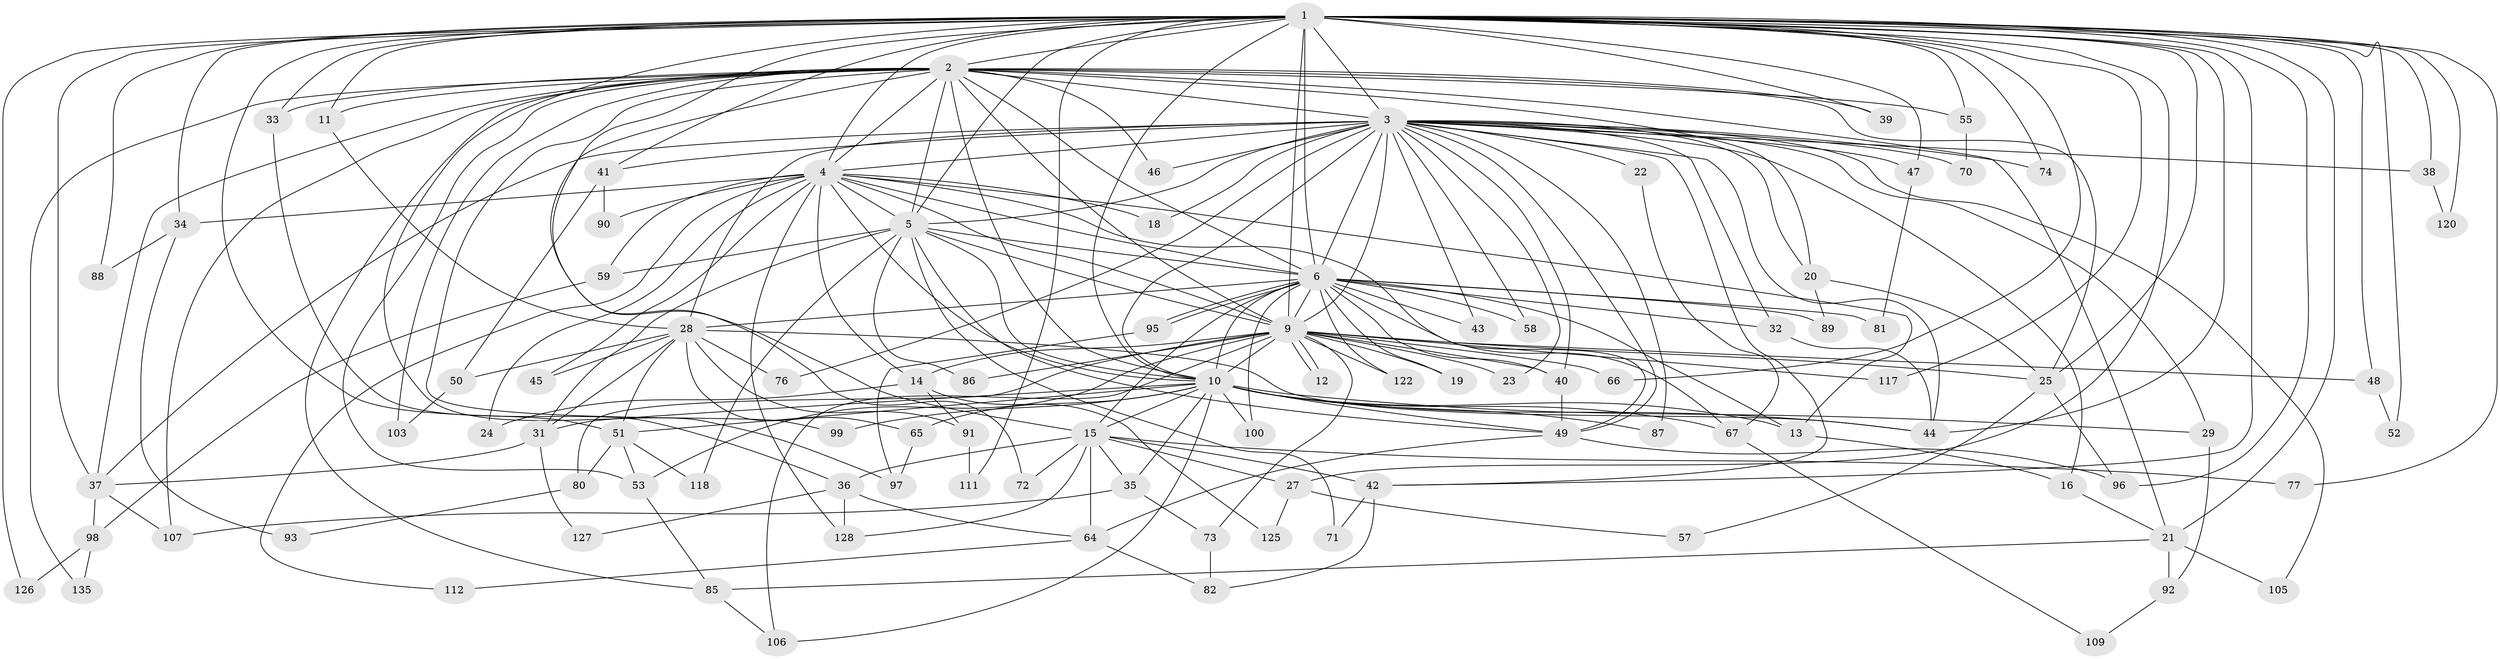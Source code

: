 // original degree distribution, {26: 0.02158273381294964, 17: 0.007194244604316547, 22: 0.007194244604316547, 15: 0.007194244604316547, 24: 0.007194244604316547, 29: 0.007194244604316547, 23: 0.007194244604316547, 16: 0.007194244604316547, 3: 0.23741007194244604, 2: 0.4748201438848921, 4: 0.12949640287769784, 5: 0.03597122302158273, 11: 0.014388489208633094, 7: 0.014388489208633094, 6: 0.02158273381294964}
// Generated by graph-tools (version 1.1) at 2025/17/03/04/25 18:17:52]
// undirected, 97 vertices, 233 edges
graph export_dot {
graph [start="1"]
  node [color=gray90,style=filled];
  1 [super="+8"];
  2;
  3 [super="+7"];
  4;
  5;
  6 [super="+84"];
  9;
  10 [super="+69+56+26+17"];
  11;
  12;
  13;
  14;
  15;
  16;
  18;
  19;
  20;
  21 [super="+62"];
  22;
  23 [super="+54"];
  24;
  25 [super="+60"];
  27;
  28 [super="+78"];
  29;
  31;
  32;
  33;
  34;
  35;
  36;
  37 [super="+79+113"];
  38;
  39;
  40 [super="+134"];
  41;
  42 [super="+61"];
  43;
  44 [super="+83"];
  45;
  46;
  47;
  48;
  49 [super="+68+121+94"];
  50;
  51;
  52;
  53 [super="+132"];
  55 [super="+123"];
  57;
  58;
  59 [super="+133"];
  64;
  65 [super="+116"];
  66;
  67 [super="+114"];
  70;
  71;
  72;
  73;
  74;
  76 [super="+130"];
  77;
  80;
  81;
  82 [super="+124"];
  85 [super="+119"];
  86;
  87;
  88;
  89;
  90;
  91;
  92;
  93;
  95;
  96 [super="+115"];
  97;
  98;
  99;
  100;
  103;
  105;
  106;
  107 [super="+136"];
  109;
  111;
  112;
  117;
  118;
  120;
  122;
  125;
  126;
  127;
  128 [super="+139"];
  135;
  1 -- 2 [weight=2];
  1 -- 3 [weight=4];
  1 -- 4 [weight=2];
  1 -- 5 [weight=2];
  1 -- 6 [weight=2];
  1 -- 9 [weight=2];
  1 -- 10 [weight=3];
  1 -- 11;
  1 -- 15;
  1 -- 21;
  1 -- 34;
  1 -- 37 [weight=2];
  1 -- 48;
  1 -- 51;
  1 -- 55;
  1 -- 66;
  1 -- 74;
  1 -- 77;
  1 -- 96;
  1 -- 111;
  1 -- 120;
  1 -- 42;
  1 -- 25 [weight=2];
  1 -- 88;
  1 -- 27;
  1 -- 33;
  1 -- 97;
  1 -- 38;
  1 -- 39;
  1 -- 41;
  1 -- 47;
  1 -- 52;
  1 -- 117;
  1 -- 126;
  1 -- 44;
  2 -- 3 [weight=2];
  2 -- 4;
  2 -- 5;
  2 -- 6;
  2 -- 9;
  2 -- 10 [weight=2];
  2 -- 11;
  2 -- 20;
  2 -- 25;
  2 -- 33;
  2 -- 37;
  2 -- 39;
  2 -- 46;
  2 -- 53;
  2 -- 55;
  2 -- 72;
  2 -- 99;
  2 -- 103;
  2 -- 107;
  2 -- 135;
  2 -- 21;
  2 -- 85;
  3 -- 4 [weight=2];
  3 -- 5 [weight=2];
  3 -- 6 [weight=2];
  3 -- 9 [weight=2];
  3 -- 10 [weight=2];
  3 -- 18;
  3 -- 22 [weight=2];
  3 -- 29;
  3 -- 38;
  3 -- 40;
  3 -- 41;
  3 -- 76 [weight=2];
  3 -- 23 [weight=2];
  3 -- 70;
  3 -- 74;
  3 -- 16;
  3 -- 20;
  3 -- 87;
  3 -- 32;
  3 -- 37;
  3 -- 105;
  3 -- 42;
  3 -- 43;
  3 -- 44;
  3 -- 46;
  3 -- 47;
  3 -- 49;
  3 -- 58;
  3 -- 28;
  4 -- 5;
  4 -- 6;
  4 -- 9;
  4 -- 10 [weight=2];
  4 -- 13;
  4 -- 14;
  4 -- 18;
  4 -- 24;
  4 -- 34;
  4 -- 45;
  4 -- 59 [weight=2];
  4 -- 90;
  4 -- 112;
  4 -- 128;
  4 -- 49;
  5 -- 6;
  5 -- 9;
  5 -- 10;
  5 -- 31;
  5 -- 59;
  5 -- 71;
  5 -- 86;
  5 -- 118;
  5 -- 49;
  6 -- 9;
  6 -- 10;
  6 -- 15;
  6 -- 19;
  6 -- 28;
  6 -- 32;
  6 -- 40;
  6 -- 43;
  6 -- 58;
  6 -- 67;
  6 -- 81;
  6 -- 89;
  6 -- 95;
  6 -- 95;
  6 -- 100;
  6 -- 122;
  6 -- 13;
  9 -- 10 [weight=2];
  9 -- 12;
  9 -- 12;
  9 -- 14;
  9 -- 19;
  9 -- 23;
  9 -- 25;
  9 -- 48;
  9 -- 53;
  9 -- 66;
  9 -- 73;
  9 -- 80;
  9 -- 86;
  9 -- 106;
  9 -- 117;
  9 -- 122;
  9 -- 40;
  10 -- 13;
  10 -- 29;
  10 -- 106;
  10 -- 31 [weight=2];
  10 -- 65;
  10 -- 51;
  10 -- 87;
  10 -- 67;
  10 -- 49;
  10 -- 99;
  10 -- 35;
  10 -- 100;
  10 -- 15;
  10 -- 44;
  11 -- 28;
  13 -- 16;
  14 -- 24;
  14 -- 91;
  14 -- 125;
  15 -- 27;
  15 -- 35;
  15 -- 36;
  15 -- 42;
  15 -- 64;
  15 -- 72;
  15 -- 77;
  15 -- 128;
  16 -- 21;
  20 -- 89;
  20 -- 25;
  21 -- 85;
  21 -- 92;
  21 -- 105;
  22 -- 67;
  25 -- 57;
  25 -- 96;
  27 -- 57;
  27 -- 125;
  28 -- 31;
  28 -- 45;
  28 -- 50;
  28 -- 51;
  28 -- 65;
  28 -- 76;
  28 -- 91;
  28 -- 44;
  29 -- 92;
  31 -- 127;
  31 -- 37;
  32 -- 44;
  33 -- 36;
  34 -- 88;
  34 -- 93;
  35 -- 73;
  35 -- 107;
  36 -- 64;
  36 -- 127;
  36 -- 128;
  37 -- 98;
  37 -- 107 [weight=2];
  38 -- 120;
  40 -- 49;
  41 -- 50;
  41 -- 90;
  42 -- 71;
  42 -- 82;
  47 -- 81;
  48 -- 52;
  49 -- 96;
  49 -- 64;
  50 -- 103;
  51 -- 80;
  51 -- 118;
  51 -- 53;
  53 -- 85;
  55 -- 70;
  59 -- 98;
  64 -- 112;
  64 -- 82;
  65 -- 97;
  67 -- 109;
  73 -- 82;
  80 -- 93;
  85 -- 106;
  91 -- 111;
  92 -- 109;
  95 -- 97;
  98 -- 126;
  98 -- 135;
}
